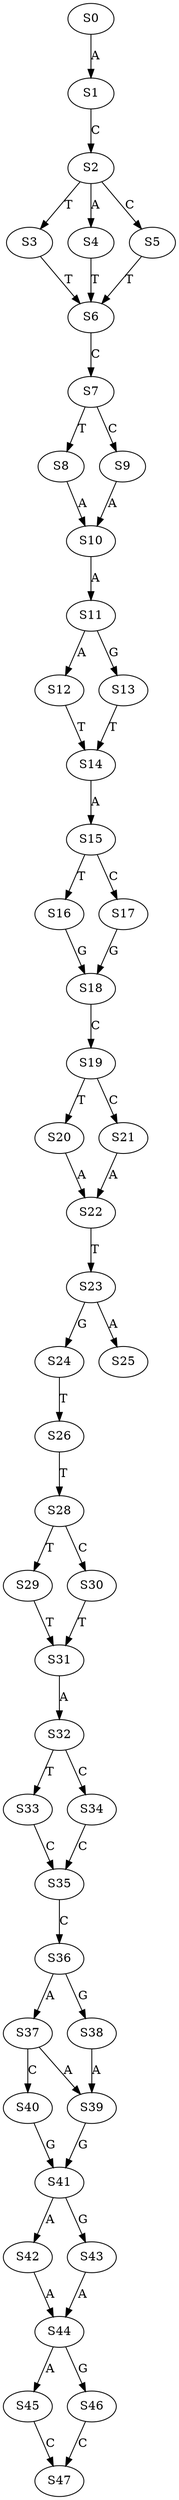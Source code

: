 strict digraph  {
	S0 -> S1 [ label = A ];
	S1 -> S2 [ label = C ];
	S2 -> S3 [ label = T ];
	S2 -> S4 [ label = A ];
	S2 -> S5 [ label = C ];
	S3 -> S6 [ label = T ];
	S4 -> S6 [ label = T ];
	S5 -> S6 [ label = T ];
	S6 -> S7 [ label = C ];
	S7 -> S8 [ label = T ];
	S7 -> S9 [ label = C ];
	S8 -> S10 [ label = A ];
	S9 -> S10 [ label = A ];
	S10 -> S11 [ label = A ];
	S11 -> S12 [ label = A ];
	S11 -> S13 [ label = G ];
	S12 -> S14 [ label = T ];
	S13 -> S14 [ label = T ];
	S14 -> S15 [ label = A ];
	S15 -> S16 [ label = T ];
	S15 -> S17 [ label = C ];
	S16 -> S18 [ label = G ];
	S17 -> S18 [ label = G ];
	S18 -> S19 [ label = C ];
	S19 -> S20 [ label = T ];
	S19 -> S21 [ label = C ];
	S20 -> S22 [ label = A ];
	S21 -> S22 [ label = A ];
	S22 -> S23 [ label = T ];
	S23 -> S24 [ label = G ];
	S23 -> S25 [ label = A ];
	S24 -> S26 [ label = T ];
	S26 -> S28 [ label = T ];
	S28 -> S29 [ label = T ];
	S28 -> S30 [ label = C ];
	S29 -> S31 [ label = T ];
	S30 -> S31 [ label = T ];
	S31 -> S32 [ label = A ];
	S32 -> S33 [ label = T ];
	S32 -> S34 [ label = C ];
	S33 -> S35 [ label = C ];
	S34 -> S35 [ label = C ];
	S35 -> S36 [ label = C ];
	S36 -> S37 [ label = A ];
	S36 -> S38 [ label = G ];
	S37 -> S39 [ label = A ];
	S37 -> S40 [ label = C ];
	S38 -> S39 [ label = A ];
	S39 -> S41 [ label = G ];
	S40 -> S41 [ label = G ];
	S41 -> S42 [ label = A ];
	S41 -> S43 [ label = G ];
	S42 -> S44 [ label = A ];
	S43 -> S44 [ label = A ];
	S44 -> S45 [ label = A ];
	S44 -> S46 [ label = G ];
	S45 -> S47 [ label = C ];
	S46 -> S47 [ label = C ];
}

